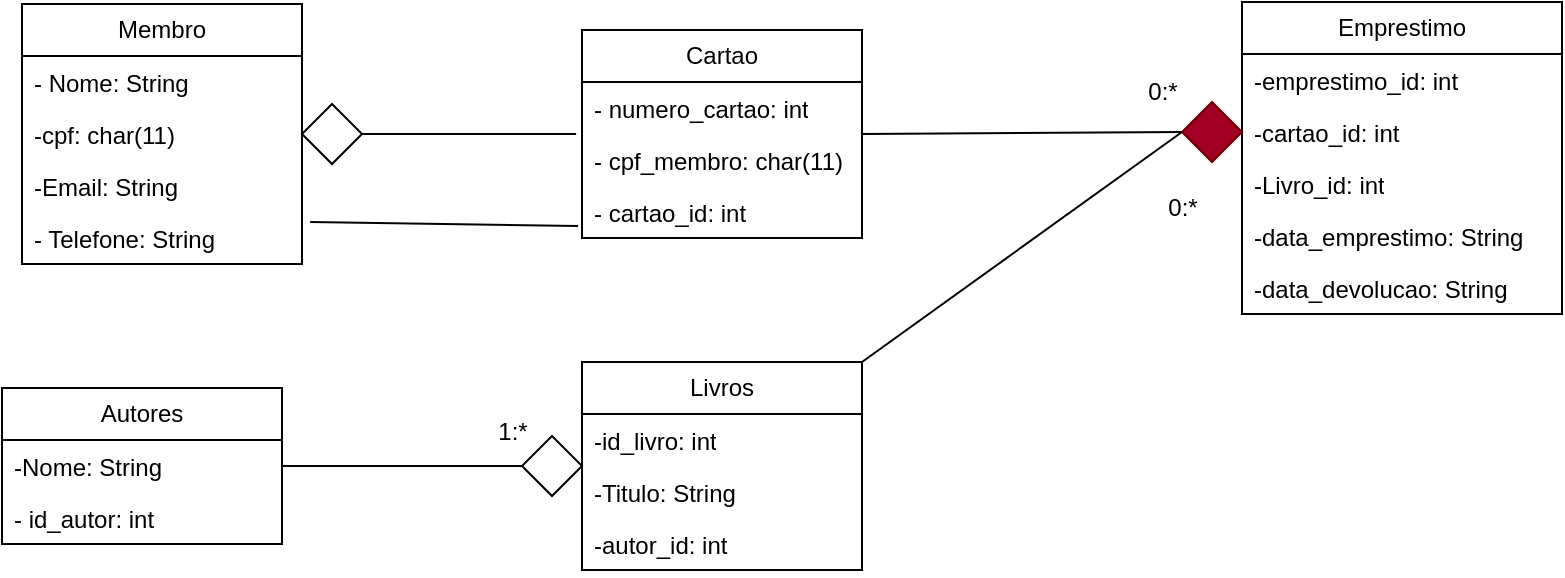 <mxfile version="24.6.2" type="google">
  <diagram name="Página-1" id="rajQCecmIPjMQvLH3zEZ">
    <mxGraphModel grid="1" page="0" gridSize="10" guides="1" tooltips="1" connect="1" arrows="1" fold="1" pageScale="1" pageWidth="827" pageHeight="1169" math="0" shadow="0">
      <root>
        <mxCell id="0" />
        <mxCell id="1" parent="0" />
        <mxCell id="lhXB2TUl7opn1_qFcvrj-1" value="Membro" style="swimlane;fontStyle=0;childLayout=stackLayout;horizontal=1;startSize=26;fillColor=none;horizontalStack=0;resizeParent=1;resizeParentMax=0;resizeLast=0;collapsible=1;marginBottom=0;whiteSpace=wrap;html=1;" vertex="1" parent="1">
          <mxGeometry x="40" y="91" width="140" height="130" as="geometry">
            <mxRectangle x="274" y="110" width="80" height="30" as="alternateBounds" />
          </mxGeometry>
        </mxCell>
        <mxCell id="lhXB2TUl7opn1_qFcvrj-2" value="- Nome: String" style="text;strokeColor=none;fillColor=none;align=left;verticalAlign=top;spacingLeft=4;spacingRight=4;overflow=hidden;rotatable=0;points=[[0,0.5],[1,0.5]];portConstraint=eastwest;whiteSpace=wrap;html=1;" vertex="1" parent="lhXB2TUl7opn1_qFcvrj-1">
          <mxGeometry y="26" width="140" height="26" as="geometry" />
        </mxCell>
        <mxCell id="lhXB2TUl7opn1_qFcvrj-3" value="-cpf: char(11)" style="text;strokeColor=none;fillColor=none;align=left;verticalAlign=top;spacingLeft=4;spacingRight=4;overflow=hidden;rotatable=0;points=[[0,0.5],[1,0.5]];portConstraint=eastwest;whiteSpace=wrap;html=1;" vertex="1" parent="lhXB2TUl7opn1_qFcvrj-1">
          <mxGeometry y="52" width="140" height="26" as="geometry" />
        </mxCell>
        <mxCell id="lhXB2TUl7opn1_qFcvrj-4" value="-Email: String" style="text;strokeColor=none;fillColor=none;align=left;verticalAlign=top;spacingLeft=4;spacingRight=4;overflow=hidden;rotatable=0;points=[[0,0.5],[1,0.5]];portConstraint=eastwest;whiteSpace=wrap;html=1;" vertex="1" parent="lhXB2TUl7opn1_qFcvrj-1">
          <mxGeometry y="78" width="140" height="26" as="geometry" />
        </mxCell>
        <mxCell id="lhXB2TUl7opn1_qFcvrj-5" value="- Telefone: String" style="text;strokeColor=none;fillColor=none;align=left;verticalAlign=top;spacingLeft=4;spacingRight=4;overflow=hidden;rotatable=0;points=[[0,0.5],[1,0.5]];portConstraint=eastwest;whiteSpace=wrap;html=1;" vertex="1" parent="lhXB2TUl7opn1_qFcvrj-1">
          <mxGeometry y="104" width="140" height="26" as="geometry" />
        </mxCell>
        <mxCell id="lhXB2TUl7opn1_qFcvrj-6" value="Cartao" style="swimlane;fontStyle=0;childLayout=stackLayout;horizontal=1;startSize=26;fillColor=none;horizontalStack=0;resizeParent=1;resizeParentMax=0;resizeLast=0;collapsible=1;marginBottom=0;whiteSpace=wrap;html=1;" vertex="1" parent="1">
          <mxGeometry x="320" y="104" width="140" height="104" as="geometry" />
        </mxCell>
        <mxCell id="lhXB2TUl7opn1_qFcvrj-8" value="- numero_cartao: int" style="text;strokeColor=none;fillColor=none;align=left;verticalAlign=top;spacingLeft=4;spacingRight=4;overflow=hidden;rotatable=0;points=[[0,0.5],[1,0.5]];portConstraint=eastwest;whiteSpace=wrap;html=1;" vertex="1" parent="lhXB2TUl7opn1_qFcvrj-6">
          <mxGeometry y="26" width="140" height="26" as="geometry" />
        </mxCell>
        <mxCell id="lhXB2TUl7opn1_qFcvrj-9" value="- cpf_membro: char(11)" style="text;strokeColor=none;fillColor=none;align=left;verticalAlign=top;spacingLeft=4;spacingRight=4;overflow=hidden;rotatable=0;points=[[0,0.5],[1,0.5]];portConstraint=eastwest;whiteSpace=wrap;html=1;" vertex="1" parent="lhXB2TUl7opn1_qFcvrj-6">
          <mxGeometry y="52" width="140" height="26" as="geometry" />
        </mxCell>
        <mxCell id="lhXB2TUl7opn1_qFcvrj-10" value="- cartao_id: int" style="text;strokeColor=none;fillColor=none;align=left;verticalAlign=top;spacingLeft=4;spacingRight=4;overflow=hidden;rotatable=0;points=[[0,0.5],[1,0.5]];portConstraint=eastwest;whiteSpace=wrap;html=1;" vertex="1" parent="lhXB2TUl7opn1_qFcvrj-6">
          <mxGeometry y="78" width="140" height="26" as="geometry" />
        </mxCell>
        <mxCell id="lhXB2TUl7opn1_qFcvrj-11" value="" style="rhombus;whiteSpace=wrap;html=1;" vertex="1" parent="1">
          <mxGeometry x="180" y="141" width="30" height="30" as="geometry" />
        </mxCell>
        <mxCell id="g696wDRYNzSHDj7Pbvi7-1" value="Autores" style="swimlane;fontStyle=0;childLayout=stackLayout;horizontal=1;startSize=26;fillColor=none;horizontalStack=0;resizeParent=1;resizeParentMax=0;resizeLast=0;collapsible=1;marginBottom=0;whiteSpace=wrap;html=1;" vertex="1" parent="1">
          <mxGeometry x="30" y="283" width="140" height="78" as="geometry" />
        </mxCell>
        <mxCell id="g696wDRYNzSHDj7Pbvi7-2" value="-Nome: String" style="text;strokeColor=none;fillColor=none;align=left;verticalAlign=top;spacingLeft=4;spacingRight=4;overflow=hidden;rotatable=0;points=[[0,0.5],[1,0.5]];portConstraint=eastwest;whiteSpace=wrap;html=1;" vertex="1" parent="g696wDRYNzSHDj7Pbvi7-1">
          <mxGeometry y="26" width="140" height="26" as="geometry" />
        </mxCell>
        <mxCell id="g696wDRYNzSHDj7Pbvi7-3" value="- id_autor: int" style="text;strokeColor=none;fillColor=none;align=left;verticalAlign=top;spacingLeft=4;spacingRight=4;overflow=hidden;rotatable=0;points=[[0,0.5],[1,0.5]];portConstraint=eastwest;whiteSpace=wrap;html=1;" vertex="1" parent="g696wDRYNzSHDj7Pbvi7-1">
          <mxGeometry y="52" width="140" height="26" as="geometry" />
        </mxCell>
        <mxCell id="g696wDRYNzSHDj7Pbvi7-9" value="Livros" style="swimlane;fontStyle=0;childLayout=stackLayout;horizontal=1;startSize=26;fillColor=none;horizontalStack=0;resizeParent=1;resizeParentMax=0;resizeLast=0;collapsible=1;marginBottom=0;whiteSpace=wrap;html=1;" vertex="1" parent="1">
          <mxGeometry x="320" y="270" width="140" height="104" as="geometry" />
        </mxCell>
        <mxCell id="g696wDRYNzSHDj7Pbvi7-10" value="-id_livro: int " style="text;strokeColor=none;fillColor=none;align=left;verticalAlign=top;spacingLeft=4;spacingRight=4;overflow=hidden;rotatable=0;points=[[0,0.5],[1,0.5]];portConstraint=eastwest;whiteSpace=wrap;html=1;" vertex="1" parent="g696wDRYNzSHDj7Pbvi7-9">
          <mxGeometry y="26" width="140" height="26" as="geometry" />
        </mxCell>
        <mxCell id="g696wDRYNzSHDj7Pbvi7-11" value="-Titulo: String" style="text;strokeColor=none;fillColor=none;align=left;verticalAlign=top;spacingLeft=4;spacingRight=4;overflow=hidden;rotatable=0;points=[[0,0.5],[1,0.5]];portConstraint=eastwest;whiteSpace=wrap;html=1;" vertex="1" parent="g696wDRYNzSHDj7Pbvi7-9">
          <mxGeometry y="52" width="140" height="26" as="geometry" />
        </mxCell>
        <mxCell id="g696wDRYNzSHDj7Pbvi7-12" value="-autor_id: int" style="text;strokeColor=none;fillColor=none;align=left;verticalAlign=top;spacingLeft=4;spacingRight=4;overflow=hidden;rotatable=0;points=[[0,0.5],[1,0.5]];portConstraint=eastwest;whiteSpace=wrap;html=1;" vertex="1" parent="g696wDRYNzSHDj7Pbvi7-9">
          <mxGeometry y="78" width="140" height="26" as="geometry" />
        </mxCell>
        <mxCell id="g696wDRYNzSHDj7Pbvi7-13" value="" style="endArrow=none;html=1;rounded=0;exitX=1;exitY=0.5;exitDx=0;exitDy=0;entryX=0;entryY=0.5;entryDx=0;entryDy=0;" edge="1" parent="1" source="g696wDRYNzSHDj7Pbvi7-1" target="g696wDRYNzSHDj7Pbvi7-14">
          <mxGeometry relative="1" as="geometry">
            <mxPoint x="330" y="260" as="sourcePoint" />
            <mxPoint x="490" y="260" as="targetPoint" />
          </mxGeometry>
        </mxCell>
        <mxCell id="g696wDRYNzSHDj7Pbvi7-14" value="" style="rhombus;whiteSpace=wrap;html=1;" vertex="1" parent="1">
          <mxGeometry x="290" y="307" width="30" height="30" as="geometry" />
        </mxCell>
        <mxCell id="g696wDRYNzSHDj7Pbvi7-17" value="1:*" style="text;html=1;align=center;verticalAlign=middle;resizable=0;points=[];autosize=1;strokeColor=none;fillColor=none;" vertex="1" parent="1">
          <mxGeometry x="265" y="290" width="40" height="30" as="geometry" />
        </mxCell>
        <mxCell id="g696wDRYNzSHDj7Pbvi7-18" value="Emprestimo" style="swimlane;fontStyle=0;childLayout=stackLayout;horizontal=1;startSize=26;fillColor=none;horizontalStack=0;resizeParent=1;resizeParentMax=0;resizeLast=0;collapsible=1;marginBottom=0;whiteSpace=wrap;html=1;" vertex="1" parent="1">
          <mxGeometry x="650" y="90" width="160" height="156" as="geometry" />
        </mxCell>
        <mxCell id="g696wDRYNzSHDj7Pbvi7-19" value="-emprestimo_id: int" style="text;strokeColor=none;fillColor=none;align=left;verticalAlign=top;spacingLeft=4;spacingRight=4;overflow=hidden;rotatable=0;points=[[0,0.5],[1,0.5]];portConstraint=eastwest;whiteSpace=wrap;html=1;" vertex="1" parent="g696wDRYNzSHDj7Pbvi7-18">
          <mxGeometry y="26" width="160" height="26" as="geometry" />
        </mxCell>
        <mxCell id="g696wDRYNzSHDj7Pbvi7-20" value="-cartao_id: int" style="text;strokeColor=none;fillColor=none;align=left;verticalAlign=top;spacingLeft=4;spacingRight=4;overflow=hidden;rotatable=0;points=[[0,0.5],[1,0.5]];portConstraint=eastwest;whiteSpace=wrap;html=1;" vertex="1" parent="g696wDRYNzSHDj7Pbvi7-18">
          <mxGeometry y="52" width="160" height="26" as="geometry" />
        </mxCell>
        <mxCell id="g696wDRYNzSHDj7Pbvi7-21" value="-Livro_id: int" style="text;strokeColor=none;fillColor=none;align=left;verticalAlign=top;spacingLeft=4;spacingRight=4;overflow=hidden;rotatable=0;points=[[0,0.5],[1,0.5]];portConstraint=eastwest;whiteSpace=wrap;html=1;" vertex="1" parent="g696wDRYNzSHDj7Pbvi7-18">
          <mxGeometry y="78" width="160" height="26" as="geometry" />
        </mxCell>
        <mxCell id="g696wDRYNzSHDj7Pbvi7-22" value="-data_emprestimo: String " style="text;strokeColor=none;fillColor=none;align=left;verticalAlign=top;spacingLeft=4;spacingRight=4;overflow=hidden;rotatable=0;points=[[0,0.5],[1,0.5]];portConstraint=eastwest;whiteSpace=wrap;html=1;" vertex="1" parent="g696wDRYNzSHDj7Pbvi7-18">
          <mxGeometry y="104" width="160" height="26" as="geometry" />
        </mxCell>
        <mxCell id="g696wDRYNzSHDj7Pbvi7-23" value="-data_devolucao: String" style="text;strokeColor=none;fillColor=none;align=left;verticalAlign=top;spacingLeft=4;spacingRight=4;overflow=hidden;rotatable=0;points=[[0,0.5],[1,0.5]];portConstraint=eastwest;whiteSpace=wrap;html=1;" vertex="1" parent="g696wDRYNzSHDj7Pbvi7-18">
          <mxGeometry y="130" width="160" height="26" as="geometry" />
        </mxCell>
        <mxCell id="g696wDRYNzSHDj7Pbvi7-26" value="" style="rhombus;whiteSpace=wrap;html=1;fillColor=#a20025;fontColor=#ffffff;strokeColor=#6F0000;" vertex="1" parent="1">
          <mxGeometry x="620" y="140" width="30" height="30" as="geometry" />
        </mxCell>
        <mxCell id="g696wDRYNzSHDj7Pbvi7-28" value="" style="endArrow=none;html=1;rounded=0;entryX=0;entryY=0.5;entryDx=0;entryDy=0;exitX=1;exitY=0;exitDx=0;exitDy=0;" edge="1" parent="1" source="g696wDRYNzSHDj7Pbvi7-9" target="g696wDRYNzSHDj7Pbvi7-26">
          <mxGeometry relative="1" as="geometry">
            <mxPoint x="330" y="290" as="sourcePoint" />
            <mxPoint x="490" y="290" as="targetPoint" />
          </mxGeometry>
        </mxCell>
        <mxCell id="g696wDRYNzSHDj7Pbvi7-29" value="0:*" style="text;html=1;align=center;verticalAlign=middle;resizable=0;points=[];autosize=1;strokeColor=none;fillColor=none;" vertex="1" parent="1">
          <mxGeometry x="590" y="120" width="40" height="30" as="geometry" />
        </mxCell>
        <mxCell id="g696wDRYNzSHDj7Pbvi7-30" value="0:*" style="text;html=1;align=center;verticalAlign=middle;resizable=0;points=[];autosize=1;strokeColor=none;fillColor=none;" vertex="1" parent="1">
          <mxGeometry x="600" y="178" width="40" height="30" as="geometry" />
        </mxCell>
        <mxCell id="g696wDRYNzSHDj7Pbvi7-39" value="" style="endArrow=none;html=1;rounded=0;exitX=1;exitY=0.5;exitDx=0;exitDy=0;entryX=-0.021;entryY=0;entryDx=0;entryDy=0;entryPerimeter=0;" edge="1" parent="1" source="lhXB2TUl7opn1_qFcvrj-11" target="lhXB2TUl7opn1_qFcvrj-9">
          <mxGeometry relative="1" as="geometry">
            <mxPoint x="640" y="460" as="sourcePoint" />
            <mxPoint x="800" y="460" as="targetPoint" />
          </mxGeometry>
        </mxCell>
        <mxCell id="g696wDRYNzSHDj7Pbvi7-40" value="" style="endArrow=none;html=1;rounded=0;exitX=1;exitY=0.5;exitDx=0;exitDy=0;entryX=0;entryY=0.5;entryDx=0;entryDy=0;" edge="1" parent="1" source="lhXB2TUl7opn1_qFcvrj-6" target="g696wDRYNzSHDj7Pbvi7-26">
          <mxGeometry relative="1" as="geometry">
            <mxPoint x="640" y="460" as="sourcePoint" />
            <mxPoint x="800" y="460" as="targetPoint" />
          </mxGeometry>
        </mxCell>
        <mxCell id="g696wDRYNzSHDj7Pbvi7-42" value="" style="endArrow=none;html=1;rounded=0;exitX=1.029;exitY=0.192;exitDx=0;exitDy=0;exitPerimeter=0;entryX=-0.014;entryY=0.769;entryDx=0;entryDy=0;entryPerimeter=0;" edge="1" parent="1" source="lhXB2TUl7opn1_qFcvrj-5" target="lhXB2TUl7opn1_qFcvrj-10">
          <mxGeometry relative="1" as="geometry">
            <mxPoint x="640" y="460" as="sourcePoint" />
            <mxPoint x="800" y="460" as="targetPoint" />
          </mxGeometry>
        </mxCell>
      </root>
    </mxGraphModel>
  </diagram>
</mxfile>
